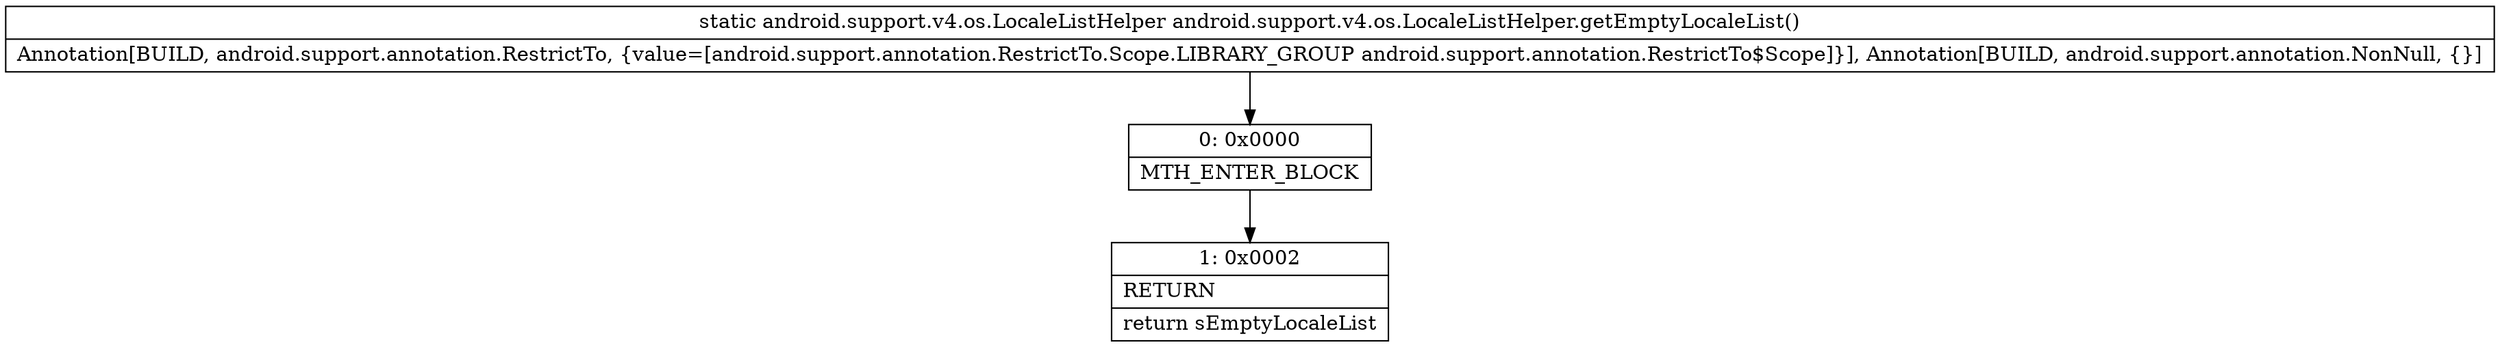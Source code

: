 digraph "CFG forandroid.support.v4.os.LocaleListHelper.getEmptyLocaleList()Landroid\/support\/v4\/os\/LocaleListHelper;" {
Node_0 [shape=record,label="{0\:\ 0x0000|MTH_ENTER_BLOCK\l}"];
Node_1 [shape=record,label="{1\:\ 0x0002|RETURN\l|return sEmptyLocaleList\l}"];
MethodNode[shape=record,label="{static android.support.v4.os.LocaleListHelper android.support.v4.os.LocaleListHelper.getEmptyLocaleList()  | Annotation[BUILD, android.support.annotation.RestrictTo, \{value=[android.support.annotation.RestrictTo.Scope.LIBRARY_GROUP android.support.annotation.RestrictTo$Scope]\}], Annotation[BUILD, android.support.annotation.NonNull, \{\}]\l}"];
MethodNode -> Node_0;
Node_0 -> Node_1;
}

